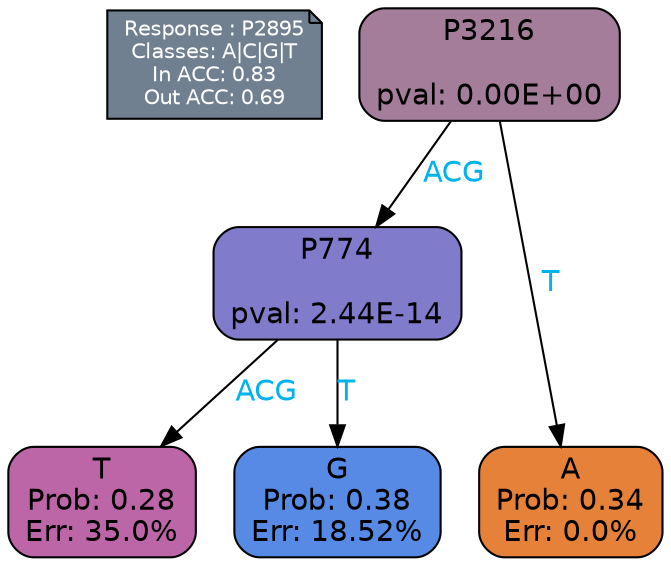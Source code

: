 digraph Tree {
node [shape=box, style="filled, rounded", color="black", fontname=helvetica] ;
graph [ranksep=equally, splines=polylines, bgcolor=transparent, dpi=600] ;
edge [fontname=helvetica] ;
LEGEND [label="Response : P2895
Classes: A|C|G|T
In ACC: 0.83
Out ACC: 0.69
",shape=note,align=left,style=filled,fillcolor="slategray",fontcolor="white",fontsize=10];1 [label="P3216

pval: 0.00E+00", fillcolor="#a37d99"] ;
2 [label="P774

pval: 2.44E-14", fillcolor="#817bcb"] ;
3 [label="T
Prob: 0.28
Err: 35.0%", fillcolor="#bc66a8"] ;
4 [label="G
Prob: 0.38
Err: 18.52%", fillcolor="#568ae5"] ;
5 [label="A
Prob: 0.34
Err: 0.0%", fillcolor="#e58139"] ;
1 -> 2 [label="ACG",fontcolor=deepskyblue2] ;
1 -> 5 [label="T",fontcolor=deepskyblue2] ;
2 -> 3 [label="ACG",fontcolor=deepskyblue2] ;
2 -> 4 [label="T",fontcolor=deepskyblue2] ;
{rank = same; 3;4;5;}{rank = same; LEGEND;1;}}